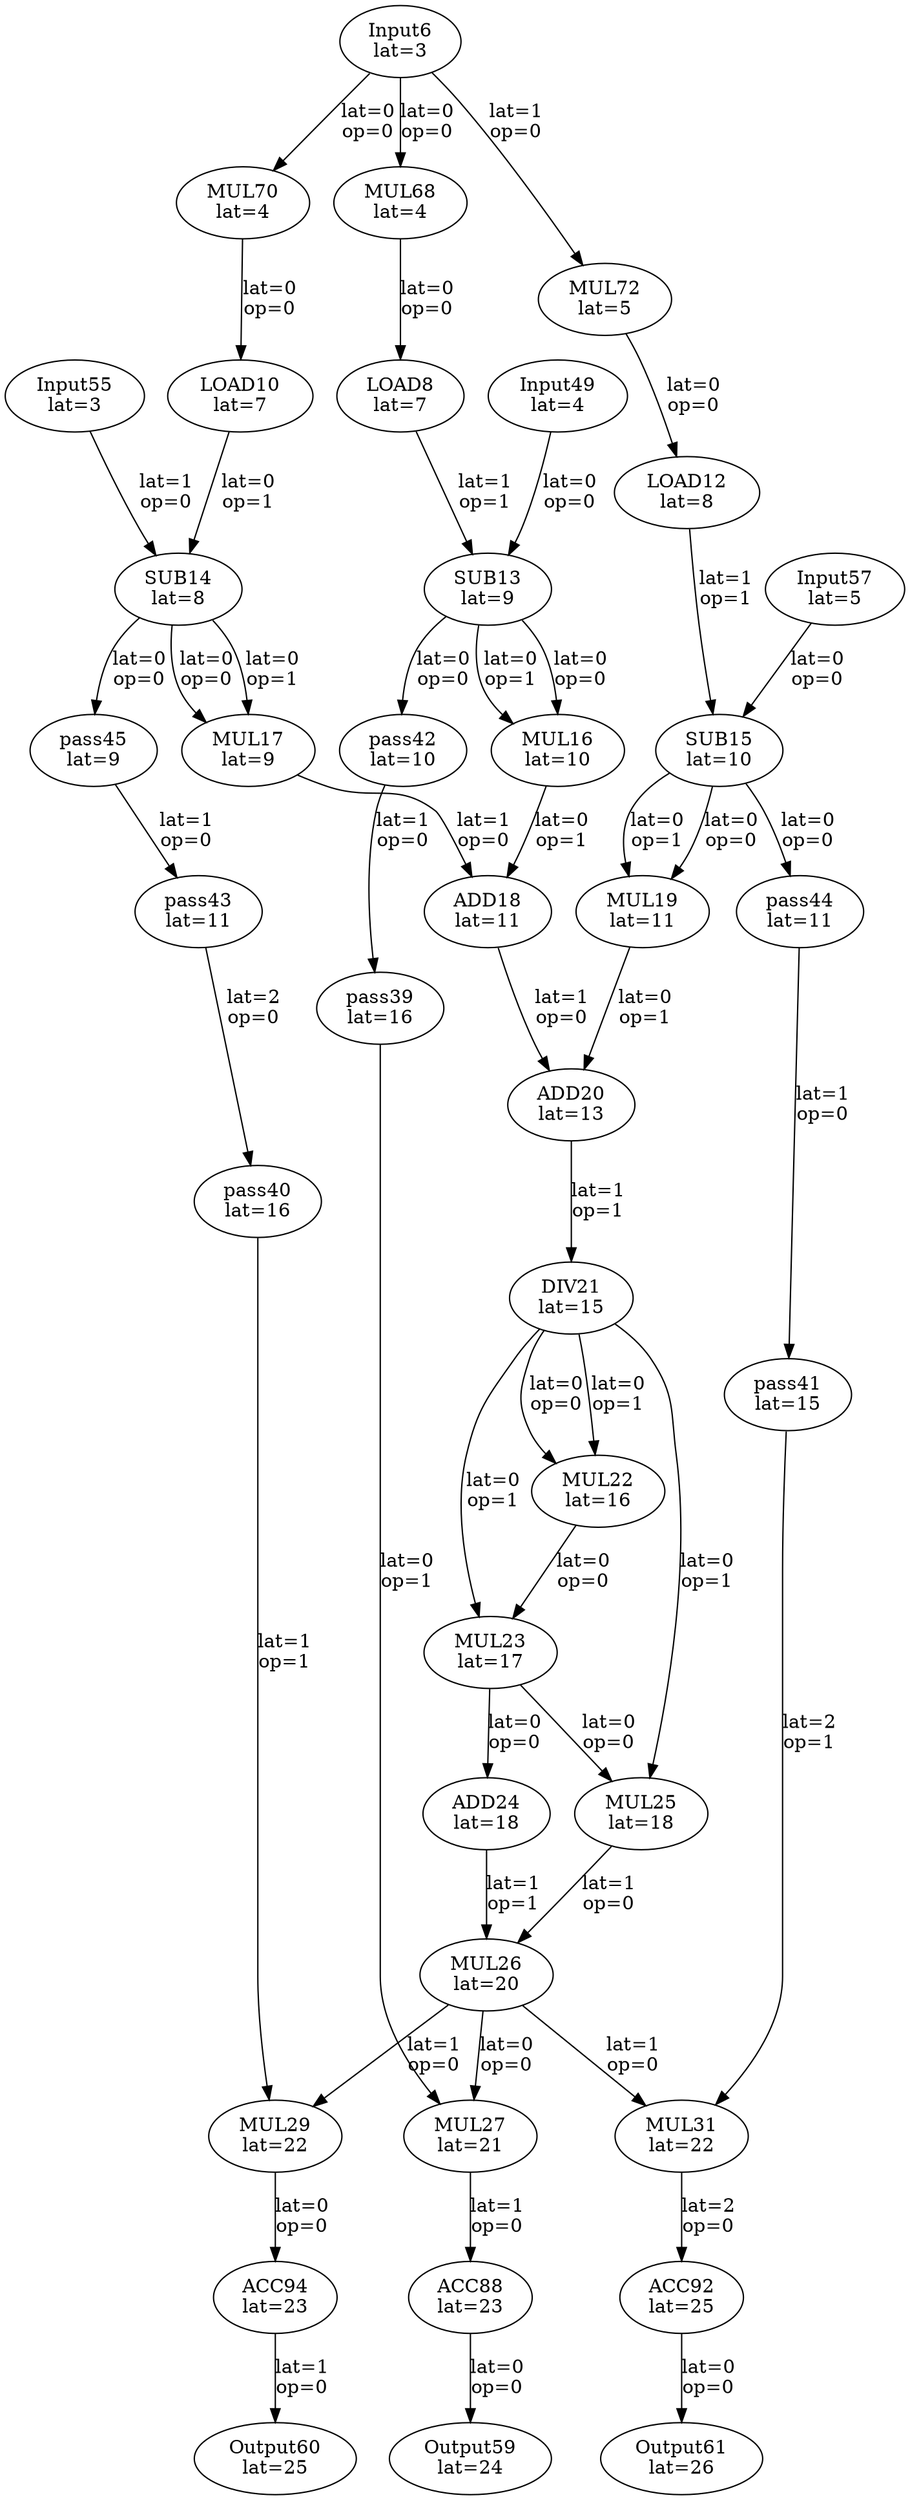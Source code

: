 Digraph G {
"Input6"[label = "\N\nlat=3"];
"LOAD8"[label = "\N\nlat=7"];
"MUL68"->"LOAD8"[label = "lat=0\nop=0"];
"LOAD10"[label = "\N\nlat=7"];
"MUL70"->"LOAD10"[label = "lat=0\nop=0"];
"LOAD12"[label = "\N\nlat=8"];
"MUL72"->"LOAD12"[label = "lat=0\nop=0"];
"SUB13"[label = "\N\nlat=9"];
"Input49"->"SUB13"[label = "lat=0\nop=0"];
"LOAD8"->"SUB13"[label = "lat=1\nop=1"];
"SUB14"[label = "\N\nlat=8"];
"Input55"->"SUB14"[label = "lat=1\nop=0"];
"LOAD10"->"SUB14"[label = "lat=0\nop=1"];
"SUB15"[label = "\N\nlat=10"];
"Input57"->"SUB15"[label = "lat=0\nop=0"];
"LOAD12"->"SUB15"[label = "lat=1\nop=1"];
"MUL16"[label = "\N\nlat=10"];
"SUB13"->"MUL16"[label = "lat=0\nop=0"];
"SUB13"->"MUL16"[label = "lat=0\nop=1"];
"MUL17"[label = "\N\nlat=9"];
"SUB14"->"MUL17"[label = "lat=0\nop=0"];
"SUB14"->"MUL17"[label = "lat=0\nop=1"];
"ADD18"[label = "\N\nlat=11"];
"MUL17"->"ADD18"[label = "lat=1\nop=0"];
"MUL16"->"ADD18"[label = "lat=0\nop=1"];
"MUL19"[label = "\N\nlat=11"];
"SUB15"->"MUL19"[label = "lat=0\nop=0"];
"SUB15"->"MUL19"[label = "lat=0\nop=1"];
"ADD20"[label = "\N\nlat=13"];
"ADD18"->"ADD20"[label = "lat=1\nop=0"];
"MUL19"->"ADD20"[label = "lat=0\nop=1"];
"DIV21"[label = "\N\nlat=15"];
"ADD20"->"DIV21"[label = "lat=1\nop=1"];
"MUL22"[label = "\N\nlat=16"];
"DIV21"->"MUL22"[label = "lat=0\nop=0"];
"DIV21"->"MUL22"[label = "lat=0\nop=1"];
"MUL23"[label = "\N\nlat=17"];
"MUL22"->"MUL23"[label = "lat=0\nop=0"];
"DIV21"->"MUL23"[label = "lat=0\nop=1"];
"ADD24"[label = "\N\nlat=18"];
"MUL23"->"ADD24"[label = "lat=0\nop=0"];
"MUL25"[label = "\N\nlat=18"];
"MUL23"->"MUL25"[label = "lat=0\nop=0"];
"DIV21"->"MUL25"[label = "lat=0\nop=1"];
"MUL26"[label = "\N\nlat=20"];
"MUL25"->"MUL26"[label = "lat=1\nop=0"];
"ADD24"->"MUL26"[label = "lat=1\nop=1"];
"MUL27"[label = "\N\nlat=21"];
"MUL26"->"MUL27"[label = "lat=0\nop=0"];
"pass39"->"MUL27"[label = "lat=0\nop=1"];
"MUL29"[label = "\N\nlat=22"];
"MUL26"->"MUL29"[label = "lat=1\nop=0"];
"pass40"->"MUL29"[label = "lat=1\nop=1"];
"MUL31"[label = "\N\nlat=22"];
"MUL26"->"MUL31"[label = "lat=1\nop=0"];
"pass41"->"MUL31"[label = "lat=2\nop=1"];
"Input49"[label = "\N\nlat=4"];
"Input55"[label = "\N\nlat=3"];
"Input57"[label = "\N\nlat=5"];
"Output59"[label = "\N\nlat=24"];
"ACC88"->"Output59"[label = "lat=0\nop=0"];
"Output60"[label = "\N\nlat=25"];
"ACC94"->"Output60"[label = "lat=1\nop=0"];
"Output61"[label = "\N\nlat=26"];
"ACC92"->"Output61"[label = "lat=0\nop=0"];
"MUL68"[label = "\N\nlat=4"];
"Input6"->"MUL68"[label = "lat=0\nop=0"];
"MUL70"[label = "\N\nlat=4"];
"Input6"->"MUL70"[label = "lat=0\nop=0"];
"MUL72"[label = "\N\nlat=5"];
"Input6"->"MUL72"[label = "lat=1\nop=0"];
"ACC88"[label = "\N\nlat=23"];
"MUL27"->"ACC88"[label = "lat=1\nop=0"];
"ACC92"[label = "\N\nlat=25"];
"MUL31"->"ACC92"[label = "lat=2\nop=0"];
"ACC94"[label = "\N\nlat=23"];
"MUL29"->"ACC94"[label = "lat=0\nop=0"];
"pass39"[label = "\N\nlat=16"];
"pass42"->"pass39"[label = "lat=1\nop=0"];
"pass40"[label = "\N\nlat=16"];
"pass43"->"pass40"[label = "lat=2\nop=0"];
"pass41"[label = "\N\nlat=15"];
"pass44"->"pass41"[label = "lat=1\nop=0"];
"pass42"[label = "\N\nlat=10"];
"SUB13"->"pass42"[label = "lat=0\nop=0"];
"pass43"[label = "\N\nlat=11"];
"pass45"->"pass43"[label = "lat=1\nop=0"];
"pass44"[label = "\N\nlat=11"];
"SUB15"->"pass44"[label = "lat=0\nop=0"];
"pass45"[label = "\N\nlat=9"];
"SUB14"->"pass45"[label = "lat=0\nop=0"];
}
